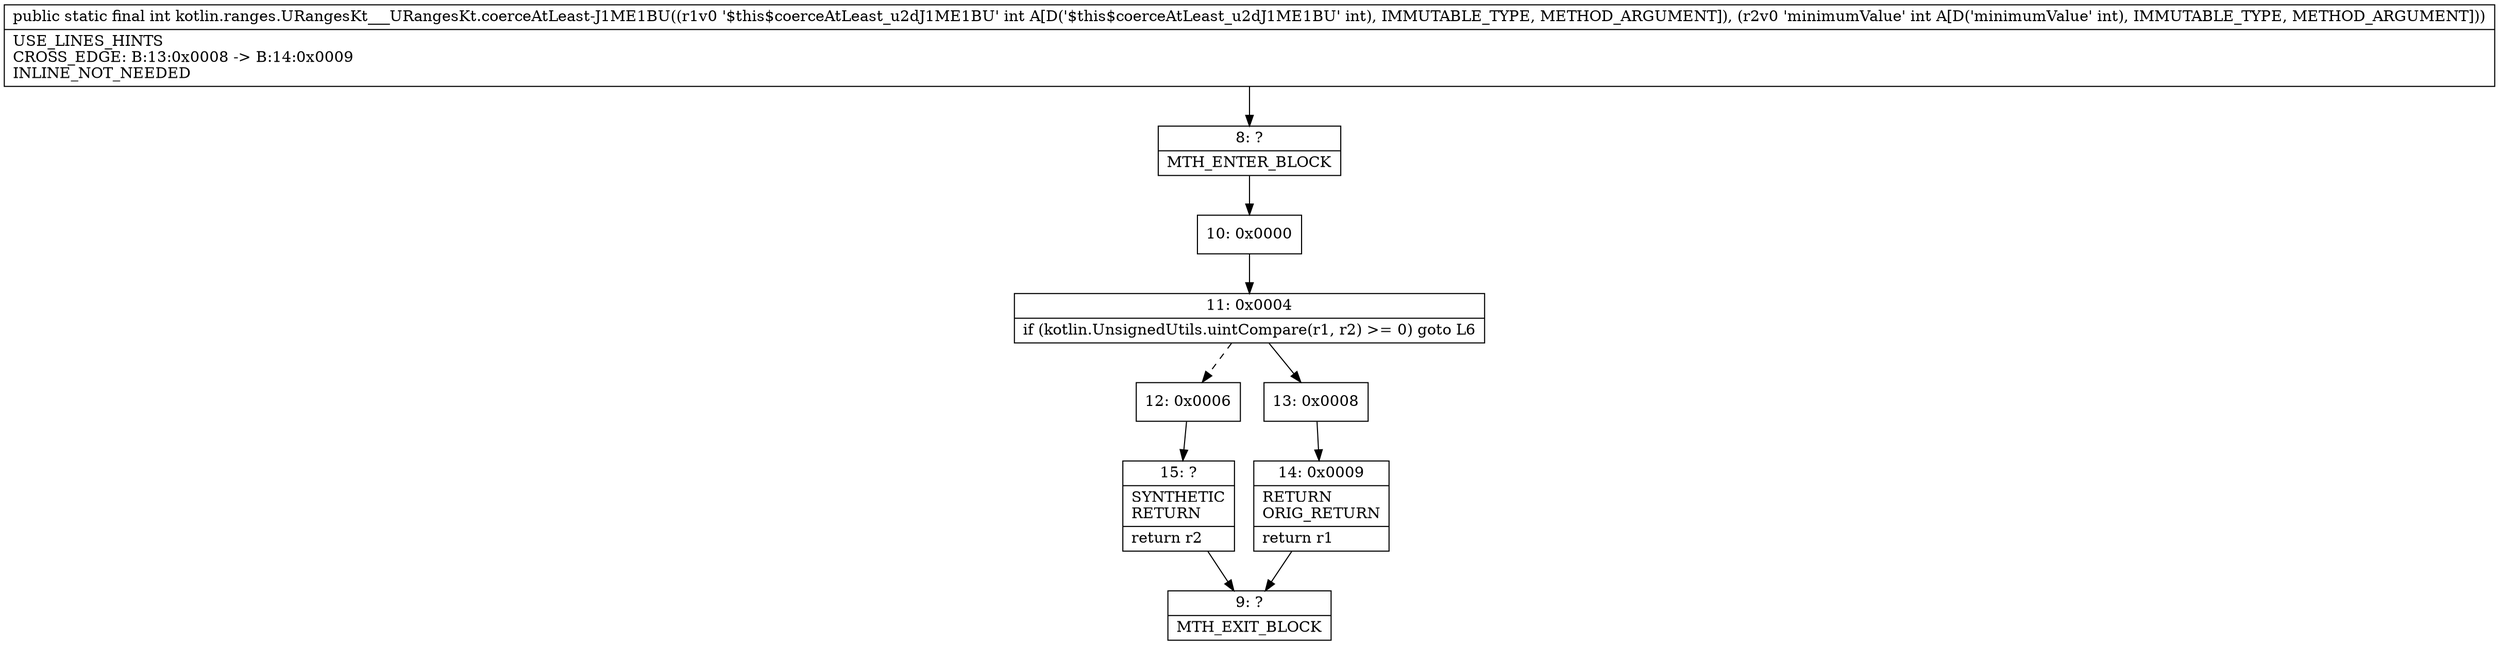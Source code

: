 digraph "CFG forkotlin.ranges.URangesKt___URangesKt.coerceAtLeast\-J1ME1BU(II)I" {
Node_8 [shape=record,label="{8\:\ ?|MTH_ENTER_BLOCK\l}"];
Node_10 [shape=record,label="{10\:\ 0x0000}"];
Node_11 [shape=record,label="{11\:\ 0x0004|if (kotlin.UnsignedUtils.uintCompare(r1, r2) \>= 0) goto L6\l}"];
Node_12 [shape=record,label="{12\:\ 0x0006}"];
Node_15 [shape=record,label="{15\:\ ?|SYNTHETIC\lRETURN\l|return r2\l}"];
Node_9 [shape=record,label="{9\:\ ?|MTH_EXIT_BLOCK\l}"];
Node_13 [shape=record,label="{13\:\ 0x0008}"];
Node_14 [shape=record,label="{14\:\ 0x0009|RETURN\lORIG_RETURN\l|return r1\l}"];
MethodNode[shape=record,label="{public static final int kotlin.ranges.URangesKt___URangesKt.coerceAtLeast\-J1ME1BU((r1v0 '$this$coerceAtLeast_u2dJ1ME1BU' int A[D('$this$coerceAtLeast_u2dJ1ME1BU' int), IMMUTABLE_TYPE, METHOD_ARGUMENT]), (r2v0 'minimumValue' int A[D('minimumValue' int), IMMUTABLE_TYPE, METHOD_ARGUMENT]))  | USE_LINES_HINTS\lCROSS_EDGE: B:13:0x0008 \-\> B:14:0x0009\lINLINE_NOT_NEEDED\l}"];
MethodNode -> Node_8;Node_8 -> Node_10;
Node_10 -> Node_11;
Node_11 -> Node_12[style=dashed];
Node_11 -> Node_13;
Node_12 -> Node_15;
Node_15 -> Node_9;
Node_13 -> Node_14;
Node_14 -> Node_9;
}

